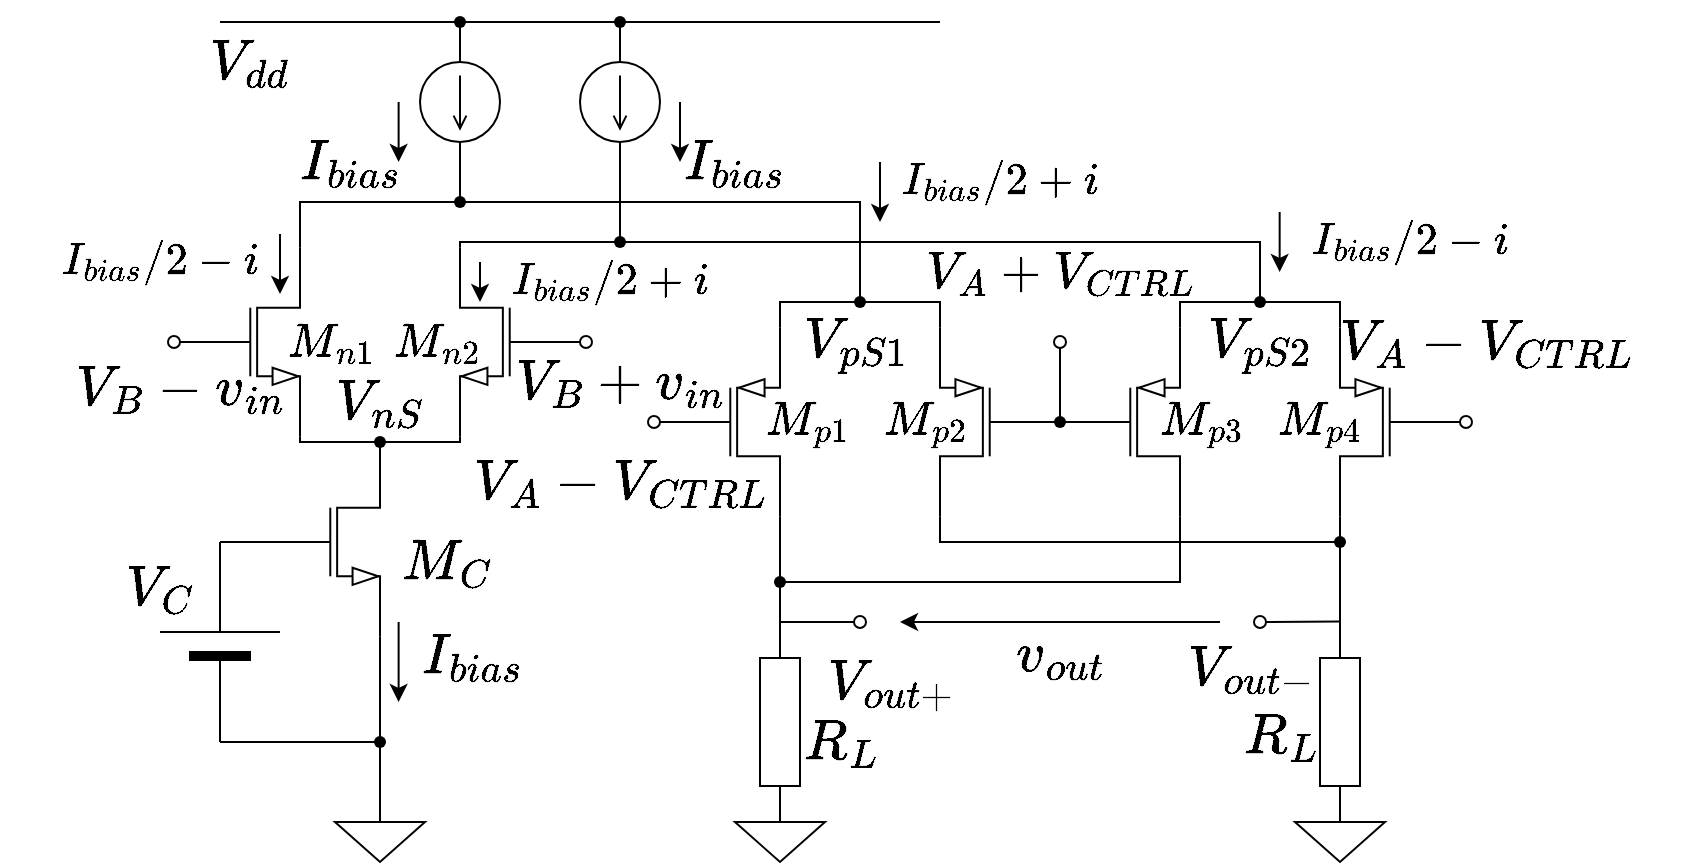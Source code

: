 <mxfile version="21.1.2" type="device">
  <diagram name="ページ1" id="6QW9j_EPjuSqzMXPCzot">
    <mxGraphModel dx="810" dy="473" grid="1" gridSize="10" guides="1" tooltips="1" connect="1" arrows="1" fold="1" page="1" pageScale="1" pageWidth="827" pageHeight="1169" background="none" math="1" shadow="0">
      <root>
        <mxCell id="0" />
        <mxCell id="1" parent="0" />
        <mxCell id="KFqN8hZaLGipmnxOwUzy-65" value="&lt;font style=&quot;font-size: 24px;&quot;&gt;`v_{out}`&lt;/font&gt;" style="text;html=1;align=center;verticalAlign=middle;resizable=0;points=[];autosize=1;strokeColor=none;fillColor=none;fontSize=11;fontFamily=Helvetica;fontColor=default;" parent="1" vertex="1">
          <mxGeometry x="485" y="497" width="110" height="40" as="geometry" />
        </mxCell>
        <mxCell id="KFqN8hZaLGipmnxOwUzy-1" value="" style="endArrow=none;html=1;rounded=0;" parent="1" edge="1">
          <mxGeometry width="50" height="50" relative="1" as="geometry">
            <mxPoint x="120" y="200" as="sourcePoint" />
            <mxPoint x="480" y="200" as="targetPoint" />
          </mxGeometry>
        </mxCell>
        <mxCell id="KFqN8hZaLGipmnxOwUzy-30" style="edgeStyle=orthogonalEdgeStyle;shape=connector;rounded=0;orthogonalLoop=1;jettySize=auto;html=1;exitX=1;exitY=1;exitDx=0;exitDy=0;exitPerimeter=0;entryX=1;entryY=1;entryDx=0;entryDy=0;entryPerimeter=0;labelBackgroundColor=default;strokeColor=default;fontFamily=Helvetica;fontSize=11;fontColor=default;endArrow=none;endFill=0;" parent="1" source="KFqN8hZaLGipmnxOwUzy-3" target="KFqN8hZaLGipmnxOwUzy-5" edge="1">
          <mxGeometry relative="1" as="geometry">
            <Array as="points">
              <mxPoint x="160" y="410" />
              <mxPoint x="240" y="410" />
            </Array>
          </mxGeometry>
        </mxCell>
        <mxCell id="KFqN8hZaLGipmnxOwUzy-49" style="edgeStyle=orthogonalEdgeStyle;shape=connector;rounded=0;orthogonalLoop=1;jettySize=auto;html=1;exitX=1;exitY=0;exitDx=0;exitDy=0;exitPerimeter=0;labelBackgroundColor=default;strokeColor=default;fontFamily=Helvetica;fontSize=11;fontColor=default;endArrow=none;endFill=0;" parent="1" source="KFqN8hZaLGipmnxOwUzy-3" edge="1">
          <mxGeometry relative="1" as="geometry">
            <mxPoint x="440" y="340" as="targetPoint" />
            <Array as="points">
              <mxPoint x="160" y="290" />
              <mxPoint x="440" y="290" />
            </Array>
          </mxGeometry>
        </mxCell>
        <mxCell id="KFqN8hZaLGipmnxOwUzy-3" value="" style="verticalLabelPosition=bottom;shadow=0;dashed=0;align=center;html=1;verticalAlign=top;shape=mxgraph.electrical.transistors.nmos;pointerEvents=1;" parent="1" vertex="1">
          <mxGeometry x="100" y="310" width="60" height="100" as="geometry" />
        </mxCell>
        <mxCell id="KFqN8hZaLGipmnxOwUzy-12" style="edgeStyle=orthogonalEdgeStyle;rounded=0;orthogonalLoop=1;jettySize=auto;html=1;exitX=1;exitY=0;exitDx=0;exitDy=0;exitPerimeter=0;entryX=1;entryY=0;entryDx=0;entryDy=0;entryPerimeter=0;endArrow=none;endFill=0;" parent="1" source="KFqN8hZaLGipmnxOwUzy-4" target="KFqN8hZaLGipmnxOwUzy-7" edge="1">
          <mxGeometry relative="1" as="geometry">
            <Array as="points">
              <mxPoint x="400" y="340" />
              <mxPoint x="480" y="340" />
            </Array>
          </mxGeometry>
        </mxCell>
        <mxCell id="KFqN8hZaLGipmnxOwUzy-16" style="edgeStyle=orthogonalEdgeStyle;shape=connector;rounded=0;orthogonalLoop=1;jettySize=auto;html=1;exitX=1;exitY=1;exitDx=0;exitDy=0;exitPerimeter=0;entryX=0;entryY=0.5;entryDx=0;entryDy=0;entryPerimeter=0;labelBackgroundColor=default;strokeColor=default;fontFamily=Helvetica;fontSize=11;fontColor=default;endArrow=none;endFill=0;" parent="1" source="KFqN8hZaLGipmnxOwUzy-4" target="KFqN8hZaLGipmnxOwUzy-14" edge="1">
          <mxGeometry relative="1" as="geometry" />
        </mxCell>
        <mxCell id="KFqN8hZaLGipmnxOwUzy-4" value="" style="verticalLabelPosition=bottom;shadow=0;dashed=0;align=center;html=1;verticalAlign=top;shape=mxgraph.electrical.transistors.pmos;pointerEvents=1;" parent="1" vertex="1">
          <mxGeometry x="340" y="350" width="60" height="100" as="geometry" />
        </mxCell>
        <mxCell id="KFqN8hZaLGipmnxOwUzy-48" style="edgeStyle=orthogonalEdgeStyle;shape=connector;rounded=0;orthogonalLoop=1;jettySize=auto;html=1;exitX=1;exitY=0;exitDx=0;exitDy=0;exitPerimeter=0;entryX=0.5;entryY=0.357;entryDx=0;entryDy=0;entryPerimeter=0;labelBackgroundColor=default;strokeColor=default;fontFamily=Helvetica;fontSize=11;fontColor=default;endArrow=none;endFill=0;" parent="1" source="KFqN8hZaLGipmnxOwUzy-5" target="KFqN8hZaLGipmnxOwUzy-28" edge="1">
          <mxGeometry relative="1" as="geometry">
            <Array as="points">
              <mxPoint x="240" y="310" />
              <mxPoint x="640" y="310" />
            </Array>
          </mxGeometry>
        </mxCell>
        <mxCell id="KFqN8hZaLGipmnxOwUzy-5" value="" style="verticalLabelPosition=bottom;shadow=0;dashed=0;align=center;html=1;verticalAlign=top;shape=mxgraph.electrical.transistors.nmos;pointerEvents=1;flipH=1;" parent="1" vertex="1">
          <mxGeometry x="240" y="310" width="60" height="100" as="geometry" />
        </mxCell>
        <mxCell id="KFqN8hZaLGipmnxOwUzy-31" style="edgeStyle=orthogonalEdgeStyle;shape=connector;rounded=0;orthogonalLoop=1;jettySize=auto;html=1;exitX=1;exitY=0;exitDx=0;exitDy=0;exitPerimeter=0;labelBackgroundColor=default;strokeColor=default;fontFamily=Helvetica;fontSize=11;fontColor=default;endArrow=none;endFill=0;" parent="1" source="KFqN8hZaLGipmnxOwUzy-6" edge="1">
          <mxGeometry relative="1" as="geometry">
            <mxPoint x="200.01" y="412.832" as="targetPoint" />
            <Array as="points">
              <mxPoint x="200" y="410" />
              <mxPoint x="200" y="410" />
            </Array>
          </mxGeometry>
        </mxCell>
        <mxCell id="KFqN8hZaLGipmnxOwUzy-34" style="edgeStyle=orthogonalEdgeStyle;shape=connector;rounded=0;orthogonalLoop=1;jettySize=auto;html=1;exitX=1;exitY=1;exitDx=0;exitDy=0;exitPerimeter=0;entryX=0.5;entryY=0;entryDx=0;entryDy=0;entryPerimeter=0;labelBackgroundColor=default;strokeColor=default;fontFamily=Helvetica;fontSize=11;fontColor=default;endArrow=none;endFill=0;" parent="1" source="KFqN8hZaLGipmnxOwUzy-6" target="KFqN8hZaLGipmnxOwUzy-33" edge="1">
          <mxGeometry relative="1" as="geometry" />
        </mxCell>
        <mxCell id="KFqN8hZaLGipmnxOwUzy-6" value="" style="verticalLabelPosition=bottom;shadow=0;dashed=0;align=center;html=1;verticalAlign=top;shape=mxgraph.electrical.transistors.nmos;pointerEvents=1;" parent="1" vertex="1">
          <mxGeometry x="140" y="410" width="60" height="100" as="geometry" />
        </mxCell>
        <mxCell id="KFqN8hZaLGipmnxOwUzy-18" style="edgeStyle=orthogonalEdgeStyle;shape=connector;rounded=0;orthogonalLoop=1;jettySize=auto;html=1;exitX=1;exitY=1;exitDx=0;exitDy=0;exitPerimeter=0;labelBackgroundColor=default;strokeColor=default;fontFamily=Helvetica;fontSize=11;fontColor=default;endArrow=none;endFill=0;" parent="1" source="KFqN8hZaLGipmnxOwUzy-7" edge="1">
          <mxGeometry relative="1" as="geometry">
            <mxPoint x="680" y="460" as="targetPoint" />
            <Array as="points">
              <mxPoint x="480" y="460" />
            </Array>
          </mxGeometry>
        </mxCell>
        <mxCell id="KFqN8hZaLGipmnxOwUzy-7" value="" style="verticalLabelPosition=bottom;shadow=0;dashed=0;align=center;html=1;verticalAlign=top;shape=mxgraph.electrical.transistors.pmos;pointerEvents=1;direction=east;flipH=1;" parent="1" vertex="1">
          <mxGeometry x="480" y="350" width="60" height="100" as="geometry" />
        </mxCell>
        <mxCell id="KFqN8hZaLGipmnxOwUzy-13" style="edgeStyle=orthogonalEdgeStyle;shape=connector;rounded=0;orthogonalLoop=1;jettySize=auto;html=1;exitX=1;exitY=0;exitDx=0;exitDy=0;exitPerimeter=0;entryX=1;entryY=0;entryDx=0;entryDy=0;entryPerimeter=0;labelBackgroundColor=default;strokeColor=default;fontFamily=Helvetica;fontSize=11;fontColor=default;endArrow=none;endFill=0;" parent="1" source="KFqN8hZaLGipmnxOwUzy-8" target="KFqN8hZaLGipmnxOwUzy-9" edge="1">
          <mxGeometry relative="1" as="geometry">
            <Array as="points">
              <mxPoint x="600" y="340" />
              <mxPoint x="680" y="340" />
            </Array>
          </mxGeometry>
        </mxCell>
        <mxCell id="KFqN8hZaLGipmnxOwUzy-19" style="edgeStyle=orthogonalEdgeStyle;shape=connector;rounded=0;orthogonalLoop=1;jettySize=auto;html=1;exitX=1;exitY=1;exitDx=0;exitDy=0;exitPerimeter=0;labelBackgroundColor=default;strokeColor=default;fontFamily=Helvetica;fontSize=11;fontColor=default;endArrow=none;endFill=0;" parent="1" source="KFqN8hZaLGipmnxOwUzy-8" edge="1">
          <mxGeometry relative="1" as="geometry">
            <mxPoint x="400" y="480" as="targetPoint" />
            <Array as="points">
              <mxPoint x="600" y="480" />
            </Array>
          </mxGeometry>
        </mxCell>
        <mxCell id="KFqN8hZaLGipmnxOwUzy-8" value="" style="verticalLabelPosition=bottom;shadow=0;dashed=0;align=center;html=1;verticalAlign=top;shape=mxgraph.electrical.transistors.pmos;pointerEvents=1;" parent="1" vertex="1">
          <mxGeometry x="540" y="350" width="60" height="100" as="geometry" />
        </mxCell>
        <mxCell id="KFqN8hZaLGipmnxOwUzy-17" style="edgeStyle=orthogonalEdgeStyle;shape=connector;rounded=0;orthogonalLoop=1;jettySize=auto;html=1;exitX=1;exitY=1;exitDx=0;exitDy=0;exitPerimeter=0;entryX=0;entryY=0.5;entryDx=0;entryDy=0;entryPerimeter=0;labelBackgroundColor=default;strokeColor=default;fontFamily=Helvetica;fontSize=11;fontColor=default;endArrow=none;endFill=0;" parent="1" source="KFqN8hZaLGipmnxOwUzy-9" target="KFqN8hZaLGipmnxOwUzy-15" edge="1">
          <mxGeometry relative="1" as="geometry" />
        </mxCell>
        <mxCell id="KFqN8hZaLGipmnxOwUzy-9" value="" style="verticalLabelPosition=bottom;shadow=0;dashed=0;align=center;html=1;verticalAlign=top;shape=mxgraph.electrical.transistors.pmos;pointerEvents=1;direction=east;flipH=1;" parent="1" vertex="1">
          <mxGeometry x="680" y="350" width="60" height="100" as="geometry" />
        </mxCell>
        <mxCell id="KFqN8hZaLGipmnxOwUzy-38" style="edgeStyle=orthogonalEdgeStyle;shape=connector;rounded=0;orthogonalLoop=1;jettySize=auto;html=1;exitX=0.5;exitY=1;exitDx=0;exitDy=0;exitPerimeter=0;labelBackgroundColor=default;strokeColor=default;fontFamily=Helvetica;fontSize=11;fontColor=default;endArrow=none;endFill=0;" parent="1" source="KFqN8hZaLGipmnxOwUzy-10" edge="1">
          <mxGeometry relative="1" as="geometry">
            <mxPoint x="240" y="290" as="targetPoint" />
          </mxGeometry>
        </mxCell>
        <mxCell id="KFqN8hZaLGipmnxOwUzy-40" style="edgeStyle=orthogonalEdgeStyle;shape=connector;rounded=0;orthogonalLoop=1;jettySize=auto;html=1;exitX=0.5;exitY=0;exitDx=0;exitDy=0;exitPerimeter=0;labelBackgroundColor=default;strokeColor=default;fontFamily=Helvetica;fontSize=11;fontColor=default;endArrow=none;endFill=0;" parent="1" source="KFqN8hZaLGipmnxOwUzy-10" edge="1">
          <mxGeometry relative="1" as="geometry">
            <mxPoint x="240" y="200" as="targetPoint" />
          </mxGeometry>
        </mxCell>
        <mxCell id="KFqN8hZaLGipmnxOwUzy-10" value="" style="pointerEvents=1;verticalLabelPosition=bottom;shadow=0;dashed=0;align=center;html=1;verticalAlign=top;shape=mxgraph.electrical.signal_sources.source;aspect=fixed;points=[[0.5,0,0],[1,0.5,0],[0.5,1,0],[0,0.5,0]];elSignalType=dc2;" parent="1" vertex="1">
          <mxGeometry x="220" y="220" width="40" height="40" as="geometry" />
        </mxCell>
        <mxCell id="KFqN8hZaLGipmnxOwUzy-39" style="edgeStyle=orthogonalEdgeStyle;shape=connector;rounded=0;orthogonalLoop=1;jettySize=auto;html=1;exitX=0.5;exitY=1;exitDx=0;exitDy=0;exitPerimeter=0;labelBackgroundColor=default;strokeColor=default;fontFamily=Helvetica;fontSize=11;fontColor=default;endArrow=none;endFill=0;" parent="1" source="KFqN8hZaLGipmnxOwUzy-11" edge="1">
          <mxGeometry relative="1" as="geometry">
            <mxPoint x="320" y="310" as="targetPoint" />
          </mxGeometry>
        </mxCell>
        <mxCell id="KFqN8hZaLGipmnxOwUzy-41" style="edgeStyle=orthogonalEdgeStyle;shape=connector;rounded=0;orthogonalLoop=1;jettySize=auto;html=1;exitX=0.5;exitY=0;exitDx=0;exitDy=0;exitPerimeter=0;labelBackgroundColor=default;strokeColor=default;fontFamily=Helvetica;fontSize=11;fontColor=default;endArrow=none;endFill=0;" parent="1" source="KFqN8hZaLGipmnxOwUzy-11" edge="1">
          <mxGeometry relative="1" as="geometry">
            <mxPoint x="320" y="200" as="targetPoint" />
          </mxGeometry>
        </mxCell>
        <mxCell id="KFqN8hZaLGipmnxOwUzy-11" value="" style="pointerEvents=1;verticalLabelPosition=bottom;shadow=0;dashed=0;align=center;html=1;verticalAlign=top;shape=mxgraph.electrical.signal_sources.source;aspect=fixed;points=[[0.5,0,0],[1,0.5,0],[0.5,1,0],[0,0.5,0]];elSignalType=dc2;" parent="1" vertex="1">
          <mxGeometry x="300" y="220" width="40" height="40" as="geometry" />
        </mxCell>
        <mxCell id="KFqN8hZaLGipmnxOwUzy-14" value="" style="pointerEvents=1;verticalLabelPosition=bottom;shadow=0;dashed=0;align=center;html=1;verticalAlign=top;shape=mxgraph.electrical.resistors.resistor_1;fontFamily=Helvetica;fontSize=11;fontColor=default;direction=south;" parent="1" vertex="1">
          <mxGeometry x="390" y="500" width="20" height="100" as="geometry" />
        </mxCell>
        <mxCell id="KFqN8hZaLGipmnxOwUzy-15" value="" style="pointerEvents=1;verticalLabelPosition=bottom;shadow=0;dashed=0;align=center;html=1;verticalAlign=top;shape=mxgraph.electrical.resistors.resistor_1;fontFamily=Helvetica;fontSize=11;fontColor=default;direction=south;" parent="1" vertex="1">
          <mxGeometry x="670" y="500" width="20" height="100" as="geometry" />
        </mxCell>
        <mxCell id="KFqN8hZaLGipmnxOwUzy-57" style="edgeStyle=orthogonalEdgeStyle;shape=connector;rounded=0;orthogonalLoop=1;jettySize=auto;html=1;exitX=0.5;exitY=0;exitDx=0;exitDy=0;exitPerimeter=0;entryX=1;entryY=0.5;entryDx=0;entryDy=0;entryPerimeter=0;labelBackgroundColor=default;strokeColor=default;fontFamily=Helvetica;fontSize=11;fontColor=default;endArrow=none;endFill=0;" parent="1" source="KFqN8hZaLGipmnxOwUzy-20" target="KFqN8hZaLGipmnxOwUzy-14" edge="1">
          <mxGeometry relative="1" as="geometry" />
        </mxCell>
        <mxCell id="KFqN8hZaLGipmnxOwUzy-20" value="" style="pointerEvents=1;verticalLabelPosition=bottom;shadow=0;dashed=0;align=center;html=1;verticalAlign=top;shape=mxgraph.electrical.signal_sources.signal_ground;fontFamily=Helvetica;fontSize=11;fontColor=default;" parent="1" vertex="1">
          <mxGeometry x="377.5" y="590" width="45" height="30" as="geometry" />
        </mxCell>
        <mxCell id="KFqN8hZaLGipmnxOwUzy-21" value="" style="shape=waypoint;sketch=0;fillStyle=solid;size=6;pointerEvents=1;points=[];fillColor=none;resizable=0;rotatable=0;perimeter=centerPerimeter;snapToPoint=1;fontFamily=Helvetica;fontSize=11;fontColor=default;" parent="1" vertex="1">
          <mxGeometry x="390" y="470" width="20" height="20" as="geometry" />
        </mxCell>
        <mxCell id="KFqN8hZaLGipmnxOwUzy-22" value="" style="shape=waypoint;sketch=0;fillStyle=solid;size=6;pointerEvents=1;points=[];fillColor=none;resizable=0;rotatable=0;perimeter=centerPerimeter;snapToPoint=1;fontFamily=Helvetica;fontSize=11;fontColor=default;" parent="1" vertex="1">
          <mxGeometry x="670" y="450" width="20" height="20" as="geometry" />
        </mxCell>
        <mxCell id="KFqN8hZaLGipmnxOwUzy-58" style="edgeStyle=orthogonalEdgeStyle;shape=connector;rounded=0;orthogonalLoop=1;jettySize=auto;html=1;exitX=0.5;exitY=0;exitDx=0;exitDy=0;exitPerimeter=0;entryX=1;entryY=0.5;entryDx=0;entryDy=0;entryPerimeter=0;labelBackgroundColor=default;strokeColor=default;fontFamily=Helvetica;fontSize=11;fontColor=default;endArrow=none;endFill=0;" parent="1" source="KFqN8hZaLGipmnxOwUzy-24" target="KFqN8hZaLGipmnxOwUzy-15" edge="1">
          <mxGeometry relative="1" as="geometry" />
        </mxCell>
        <mxCell id="KFqN8hZaLGipmnxOwUzy-24" value="" style="pointerEvents=1;verticalLabelPosition=bottom;shadow=0;dashed=0;align=center;html=1;verticalAlign=top;shape=mxgraph.electrical.signal_sources.signal_ground;fontFamily=Helvetica;fontSize=11;fontColor=default;" parent="1" vertex="1">
          <mxGeometry x="657.5" y="590" width="45" height="30" as="geometry" />
        </mxCell>
        <mxCell id="KFqN8hZaLGipmnxOwUzy-27" value="" style="shape=waypoint;sketch=0;fillStyle=solid;size=6;pointerEvents=1;points=[];fillColor=none;resizable=0;rotatable=0;perimeter=centerPerimeter;snapToPoint=1;fontFamily=Helvetica;fontSize=11;fontColor=default;" parent="1" vertex="1">
          <mxGeometry x="430" y="330" width="20" height="20" as="geometry" />
        </mxCell>
        <mxCell id="KFqN8hZaLGipmnxOwUzy-28" value="" style="shape=waypoint;sketch=0;fillStyle=solid;size=6;pointerEvents=1;points=[];fillColor=none;resizable=0;rotatable=0;perimeter=centerPerimeter;snapToPoint=1;fontFamily=Helvetica;fontSize=11;fontColor=default;" parent="1" vertex="1">
          <mxGeometry x="630" y="330" width="20" height="20" as="geometry" />
        </mxCell>
        <mxCell id="KFqN8hZaLGipmnxOwUzy-35" style="edgeStyle=orthogonalEdgeStyle;shape=connector;rounded=0;orthogonalLoop=1;jettySize=auto;html=1;exitX=1;exitY=0.5;exitDx=0;exitDy=0;exitPerimeter=0;entryX=0;entryY=0.5;entryDx=0;entryDy=0;entryPerimeter=0;labelBackgroundColor=default;strokeColor=default;fontFamily=Helvetica;fontSize=11;fontColor=default;endArrow=none;endFill=0;" parent="1" source="KFqN8hZaLGipmnxOwUzy-29" target="KFqN8hZaLGipmnxOwUzy-6" edge="1">
          <mxGeometry relative="1" as="geometry" />
        </mxCell>
        <mxCell id="KFqN8hZaLGipmnxOwUzy-36" style="edgeStyle=orthogonalEdgeStyle;shape=connector;rounded=0;orthogonalLoop=1;jettySize=auto;html=1;exitX=0;exitY=0.5;exitDx=0;exitDy=0;exitPerimeter=0;labelBackgroundColor=default;strokeColor=default;fontFamily=Helvetica;fontSize=11;fontColor=default;endArrow=none;endFill=0;" parent="1" source="KFqN8hZaLGipmnxOwUzy-29" edge="1">
          <mxGeometry relative="1" as="geometry">
            <mxPoint x="200" y="560" as="targetPoint" />
            <Array as="points">
              <mxPoint x="150" y="560" />
              <mxPoint x="150" y="560" />
            </Array>
          </mxGeometry>
        </mxCell>
        <mxCell id="KFqN8hZaLGipmnxOwUzy-29" value="" style="verticalLabelPosition=bottom;shadow=0;dashed=0;align=center;fillColor=strokeColor;html=1;verticalAlign=top;strokeWidth=1;shape=mxgraph.electrical.miscellaneous.monocell_battery;fontFamily=Helvetica;fontSize=11;fontColor=default;direction=north;" parent="1" vertex="1">
          <mxGeometry x="90" y="460" width="60" height="100" as="geometry" />
        </mxCell>
        <mxCell id="KFqN8hZaLGipmnxOwUzy-32" value="" style="shape=waypoint;sketch=0;fillStyle=solid;size=6;pointerEvents=1;points=[];fillColor=none;resizable=0;rotatable=0;perimeter=centerPerimeter;snapToPoint=1;fontFamily=Helvetica;fontSize=11;fontColor=default;" parent="1" vertex="1">
          <mxGeometry x="190" y="400" width="20" height="20" as="geometry" />
        </mxCell>
        <mxCell id="KFqN8hZaLGipmnxOwUzy-33" value="" style="pointerEvents=1;verticalLabelPosition=bottom;shadow=0;dashed=0;align=center;html=1;verticalAlign=top;shape=mxgraph.electrical.signal_sources.signal_ground;fontFamily=Helvetica;fontSize=11;fontColor=default;" parent="1" vertex="1">
          <mxGeometry x="177.5" y="590" width="45" height="30" as="geometry" />
        </mxCell>
        <mxCell id="KFqN8hZaLGipmnxOwUzy-37" value="" style="shape=waypoint;sketch=0;fillStyle=solid;size=6;pointerEvents=1;points=[];fillColor=none;resizable=0;rotatable=0;perimeter=centerPerimeter;snapToPoint=1;fontFamily=Helvetica;fontSize=11;fontColor=default;" parent="1" vertex="1">
          <mxGeometry x="190" y="550" width="20" height="20" as="geometry" />
        </mxCell>
        <mxCell id="KFqN8hZaLGipmnxOwUzy-42" value="" style="shape=waypoint;sketch=0;fillStyle=solid;size=6;pointerEvents=1;points=[];fillColor=none;resizable=0;rotatable=0;perimeter=centerPerimeter;snapToPoint=1;fontFamily=Helvetica;fontSize=11;fontColor=default;" parent="1" vertex="1">
          <mxGeometry x="310" y="300" width="20" height="20" as="geometry" />
        </mxCell>
        <mxCell id="KFqN8hZaLGipmnxOwUzy-43" value="" style="shape=waypoint;sketch=0;fillStyle=solid;size=6;pointerEvents=1;points=[];fillColor=none;resizable=0;rotatable=0;perimeter=centerPerimeter;snapToPoint=1;fontFamily=Helvetica;fontSize=11;fontColor=default;" parent="1" vertex="1">
          <mxGeometry x="230" y="280" width="20" height="20" as="geometry" />
        </mxCell>
        <mxCell id="KFqN8hZaLGipmnxOwUzy-44" value="" style="shape=waypoint;sketch=0;fillStyle=solid;size=6;pointerEvents=1;points=[];fillColor=none;resizable=0;rotatable=0;perimeter=centerPerimeter;snapToPoint=1;fontFamily=Helvetica;fontSize=11;fontColor=default;" parent="1" vertex="1">
          <mxGeometry x="230" y="190" width="20" height="20" as="geometry" />
        </mxCell>
        <mxCell id="KFqN8hZaLGipmnxOwUzy-45" value="" style="shape=waypoint;sketch=0;fillStyle=solid;size=6;pointerEvents=1;points=[];fillColor=none;resizable=0;rotatable=0;perimeter=centerPerimeter;snapToPoint=1;fontFamily=Helvetica;fontSize=11;fontColor=default;" parent="1" vertex="1">
          <mxGeometry x="310" y="190" width="20" height="20" as="geometry" />
        </mxCell>
        <mxCell id="KFqN8hZaLGipmnxOwUzy-51" style="edgeStyle=orthogonalEdgeStyle;shape=connector;rounded=0;orthogonalLoop=1;jettySize=auto;html=1;exitX=0.5;exitY=1;exitDx=0;exitDy=0;entryX=0;entryY=0.5;entryDx=0;entryDy=0;entryPerimeter=0;labelBackgroundColor=default;strokeColor=default;fontFamily=Helvetica;fontSize=11;fontColor=default;endArrow=none;endFill=0;" parent="1" source="KFqN8hZaLGipmnxOwUzy-50" target="KFqN8hZaLGipmnxOwUzy-8" edge="1">
          <mxGeometry relative="1" as="geometry" />
        </mxCell>
        <mxCell id="KFqN8hZaLGipmnxOwUzy-50" value="" style="verticalLabelPosition=bottom;shadow=0;dashed=0;align=center;html=1;verticalAlign=top;strokeWidth=1;shape=ellipse;perimeter=ellipsePerimeter;fontFamily=Helvetica;fontSize=11;fontColor=default;aspect=fixed;" parent="1" vertex="1">
          <mxGeometry x="537" y="357" width="6" height="6" as="geometry" />
        </mxCell>
        <mxCell id="KFqN8hZaLGipmnxOwUzy-52" value="" style="shape=waypoint;sketch=0;fillStyle=solid;size=6;pointerEvents=1;points=[];fillColor=none;resizable=0;rotatable=0;perimeter=centerPerimeter;snapToPoint=1;fontFamily=Helvetica;fontSize=11;fontColor=default;" parent="1" vertex="1">
          <mxGeometry x="530" y="390" width="20" height="20" as="geometry" />
        </mxCell>
        <mxCell id="KFqN8hZaLGipmnxOwUzy-53" value="" style="verticalLabelPosition=bottom;shadow=0;dashed=0;align=center;html=1;verticalAlign=top;strokeWidth=1;shape=ellipse;perimeter=ellipsePerimeter;fontFamily=Helvetica;fontSize=11;fontColor=default;aspect=fixed;" parent="1" vertex="1">
          <mxGeometry x="334" y="397" width="6" height="6" as="geometry" />
        </mxCell>
        <mxCell id="KFqN8hZaLGipmnxOwUzy-54" value="" style="verticalLabelPosition=bottom;shadow=0;dashed=0;align=center;html=1;verticalAlign=top;strokeWidth=1;shape=ellipse;perimeter=ellipsePerimeter;fontFamily=Helvetica;fontSize=11;fontColor=default;aspect=fixed;" parent="1" vertex="1">
          <mxGeometry x="740" y="397" width="6" height="6" as="geometry" />
        </mxCell>
        <mxCell id="KFqN8hZaLGipmnxOwUzy-55" value="" style="verticalLabelPosition=bottom;shadow=0;dashed=0;align=center;html=1;verticalAlign=top;strokeWidth=1;shape=ellipse;perimeter=ellipsePerimeter;fontFamily=Helvetica;fontSize=11;fontColor=default;aspect=fixed;" parent="1" vertex="1">
          <mxGeometry x="300" y="357" width="6" height="6" as="geometry" />
        </mxCell>
        <mxCell id="KFqN8hZaLGipmnxOwUzy-56" value="" style="verticalLabelPosition=bottom;shadow=0;dashed=0;align=center;html=1;verticalAlign=top;strokeWidth=1;shape=ellipse;perimeter=ellipsePerimeter;fontFamily=Helvetica;fontSize=11;fontColor=default;aspect=fixed;" parent="1" vertex="1">
          <mxGeometry x="94" y="357" width="6" height="6" as="geometry" />
        </mxCell>
        <mxCell id="KFqN8hZaLGipmnxOwUzy-59" value="" style="endArrow=none;html=1;rounded=0;labelBackgroundColor=default;strokeColor=default;fontFamily=Helvetica;fontSize=11;fontColor=default;shape=connector;" parent="1" edge="1">
          <mxGeometry width="50" height="50" relative="1" as="geometry">
            <mxPoint x="400" y="500" as="sourcePoint" />
            <mxPoint x="440" y="500" as="targetPoint" />
          </mxGeometry>
        </mxCell>
        <mxCell id="KFqN8hZaLGipmnxOwUzy-60" value="" style="endArrow=none;html=1;rounded=0;labelBackgroundColor=default;strokeColor=default;fontFamily=Helvetica;fontSize=11;fontColor=default;shape=connector;" parent="1" source="KFqN8hZaLGipmnxOwUzy-62" edge="1">
          <mxGeometry width="50" height="50" relative="1" as="geometry">
            <mxPoint x="640" y="499.72" as="sourcePoint" />
            <mxPoint x="680" y="499.72" as="targetPoint" />
          </mxGeometry>
        </mxCell>
        <mxCell id="KFqN8hZaLGipmnxOwUzy-61" value="" style="verticalLabelPosition=bottom;shadow=0;dashed=0;align=center;html=1;verticalAlign=top;strokeWidth=1;shape=ellipse;perimeter=ellipsePerimeter;fontFamily=Helvetica;fontSize=11;fontColor=default;aspect=fixed;" parent="1" vertex="1">
          <mxGeometry x="437" y="497" width="6" height="6" as="geometry" />
        </mxCell>
        <mxCell id="KFqN8hZaLGipmnxOwUzy-63" value="" style="endArrow=none;html=1;rounded=0;labelBackgroundColor=default;strokeColor=default;fontFamily=Helvetica;fontSize=11;fontColor=default;shape=connector;" parent="1" target="KFqN8hZaLGipmnxOwUzy-62" edge="1">
          <mxGeometry width="50" height="50" relative="1" as="geometry">
            <mxPoint x="640" y="499.72" as="sourcePoint" />
            <mxPoint x="680" y="499.72" as="targetPoint" />
          </mxGeometry>
        </mxCell>
        <mxCell id="KFqN8hZaLGipmnxOwUzy-62" value="" style="verticalLabelPosition=bottom;shadow=0;dashed=0;align=center;html=1;verticalAlign=top;strokeWidth=1;shape=ellipse;perimeter=ellipsePerimeter;fontFamily=Helvetica;fontSize=11;fontColor=default;aspect=fixed;" parent="1" vertex="1">
          <mxGeometry x="637" y="497" width="6" height="6" as="geometry" />
        </mxCell>
        <mxCell id="KFqN8hZaLGipmnxOwUzy-64" value="" style="endArrow=classic;html=1;rounded=0;labelBackgroundColor=default;strokeColor=default;fontFamily=Helvetica;fontSize=11;fontColor=default;shape=connector;" parent="1" edge="1">
          <mxGeometry width="50" height="50" relative="1" as="geometry">
            <mxPoint x="620" y="500" as="sourcePoint" />
            <mxPoint x="460" y="500" as="targetPoint" />
          </mxGeometry>
        </mxCell>
        <mxCell id="KFqN8hZaLGipmnxOwUzy-66" value="&lt;font style=&quot;font-size: 24px;&quot;&gt;`R_{L}`&lt;/font&gt;" style="text;html=1;align=center;verticalAlign=middle;resizable=0;points=[];autosize=1;strokeColor=none;fillColor=none;fontSize=11;fontFamily=Helvetica;fontColor=default;" parent="1" vertex="1">
          <mxGeometry x="380" y="540" width="100" height="40" as="geometry" />
        </mxCell>
        <mxCell id="KFqN8hZaLGipmnxOwUzy-67" value="&lt;font style=&quot;font-size: 24px;&quot;&gt;`R_{L}`&lt;/font&gt;" style="text;html=1;align=center;verticalAlign=middle;resizable=0;points=[];autosize=1;strokeColor=none;fillColor=none;fontSize=11;fontFamily=Helvetica;fontColor=default;" parent="1" vertex="1">
          <mxGeometry x="600" y="537" width="100" height="40" as="geometry" />
        </mxCell>
        <mxCell id="KFqN8hZaLGipmnxOwUzy-68" value="&lt;font style=&quot;font-size: 22px;&quot;&gt;`V_{A}+V_{CTRL}`&lt;/font&gt;" style="text;html=1;align=center;verticalAlign=middle;resizable=0;points=[];autosize=1;strokeColor=none;fillColor=none;fontSize=11;fontFamily=Helvetica;fontColor=default;" parent="1" vertex="1">
          <mxGeometry x="435" y="306" width="210" height="40" as="geometry" />
        </mxCell>
        <mxCell id="KFqN8hZaLGipmnxOwUzy-69" value="&lt;font style=&quot;font-size: 24px;&quot;&gt;`V_{A}-V_{CTRL}`&lt;/font&gt;" style="text;html=1;align=center;verticalAlign=middle;resizable=0;points=[];autosize=1;strokeColor=none;fillColor=none;fontSize=11;fontFamily=Helvetica;fontColor=default;" parent="1" vertex="1">
          <mxGeometry x="210" y="410" width="220" height="40" as="geometry" />
        </mxCell>
        <mxCell id="KFqN8hZaLGipmnxOwUzy-70" value="&lt;font style=&quot;font-size: 24px;&quot;&gt;`V_{A}-V_{CTRL}`&lt;/font&gt;" style="text;html=1;align=center;verticalAlign=middle;resizable=0;points=[];autosize=1;strokeColor=none;fillColor=none;fontSize=11;fontFamily=Helvetica;fontColor=default;" parent="1" vertex="1">
          <mxGeometry x="643" y="340" width="220" height="40" as="geometry" />
        </mxCell>
        <mxCell id="KFqN8hZaLGipmnxOwUzy-71" value="&lt;font style=&quot;font-size: 24px;&quot;&gt;`V_{B}-v_{i n}`&lt;/font&gt;" style="text;html=1;align=center;verticalAlign=middle;resizable=0;points=[];autosize=1;strokeColor=none;fillColor=none;fontSize=11;fontFamily=Helvetica;fontColor=default;" parent="1" vertex="1">
          <mxGeometry x="10" y="363" width="180" height="40" as="geometry" />
        </mxCell>
        <mxCell id="KFqN8hZaLGipmnxOwUzy-72" value="&lt;font style=&quot;font-size: 24px;&quot;&gt;`V_{dd}`&lt;/font&gt;" style="text;html=1;align=center;verticalAlign=middle;resizable=0;points=[];autosize=1;strokeColor=none;fillColor=none;fontSize=11;fontFamily=Helvetica;fontColor=default;" parent="1" vertex="1">
          <mxGeometry x="80" y="200" width="110" height="40" as="geometry" />
        </mxCell>
        <mxCell id="KFqN8hZaLGipmnxOwUzy-73" value="&lt;span style=&quot;font-size: 24px;&quot;&gt;`V_{C}`&lt;/span&gt;" style="text;html=1;align=center;verticalAlign=middle;resizable=0;points=[];autosize=1;strokeColor=none;fillColor=none;fontSize=11;fontFamily=Helvetica;fontColor=default;" parent="1" vertex="1">
          <mxGeometry x="40" y="463" width="100" height="40" as="geometry" />
        </mxCell>
        <mxCell id="KFqN8hZaLGipmnxOwUzy-74" value="&lt;span style=&quot;font-size: 24px;&quot;&gt;`M_{C}`&lt;/span&gt;" style="text;html=1;align=center;verticalAlign=middle;resizable=0;points=[];autosize=1;strokeColor=none;fillColor=none;fontSize=11;fontFamily=Helvetica;fontColor=default;" parent="1" vertex="1">
          <mxGeometry x="177.5" y="450" width="110" height="40" as="geometry" />
        </mxCell>
        <mxCell id="KFqN8hZaLGipmnxOwUzy-75" value="&lt;span style=&quot;font-size: 20px;&quot;&gt;`M_{n1}`&lt;/span&gt;" style="text;html=1;align=center;verticalAlign=middle;resizable=0;points=[];autosize=1;strokeColor=none;fillColor=none;fontSize=20;fontFamily=Helvetica;fontColor=default;" parent="1" vertex="1">
          <mxGeometry x="125" y="340" width="100" height="40" as="geometry" />
        </mxCell>
        <mxCell id="KFqN8hZaLGipmnxOwUzy-76" value="&lt;span style=&quot;font-size: 20px;&quot;&gt;`M_{n2}`&lt;/span&gt;" style="text;html=1;align=center;verticalAlign=middle;resizable=0;points=[];autosize=1;strokeColor=none;fillColor=none;fontSize=20;fontFamily=Helvetica;fontColor=default;" parent="1" vertex="1">
          <mxGeometry x="177.5" y="340" width="100" height="40" as="geometry" />
        </mxCell>
        <mxCell id="KFqN8hZaLGipmnxOwUzy-77" value="&lt;span style=&quot;font-size: 20px;&quot;&gt;`M_{p1}`&lt;/span&gt;" style="text;html=1;align=center;verticalAlign=middle;resizable=0;points=[];autosize=1;strokeColor=none;fillColor=none;fontSize=20;fontFamily=Helvetica;fontColor=default;" parent="1" vertex="1">
          <mxGeometry x="363.5" y="380" width="100" height="40" as="geometry" />
        </mxCell>
        <mxCell id="KFqN8hZaLGipmnxOwUzy-78" value="&lt;span style=&quot;font-size: 20px;&quot;&gt;`M_{p2}`&lt;/span&gt;" style="text;html=1;align=center;verticalAlign=middle;resizable=0;points=[];autosize=1;strokeColor=none;fillColor=none;fontSize=20;fontFamily=Helvetica;fontColor=default;" parent="1" vertex="1">
          <mxGeometry x="422.5" y="380" width="100" height="40" as="geometry" />
        </mxCell>
        <mxCell id="KFqN8hZaLGipmnxOwUzy-79" value="&lt;span style=&quot;font-size: 20px;&quot;&gt;`M_{p4}`&lt;/span&gt;" style="text;html=1;align=center;verticalAlign=middle;resizable=0;points=[];autosize=1;strokeColor=none;fillColor=none;fontSize=20;fontFamily=Helvetica;fontColor=default;" parent="1" vertex="1">
          <mxGeometry x="619.5" y="380" width="100" height="40" as="geometry" />
        </mxCell>
        <mxCell id="KFqN8hZaLGipmnxOwUzy-80" value="&lt;span style=&quot;font-size: 20px;&quot;&gt;`M_{p3}`&lt;/span&gt;" style="text;html=1;align=center;verticalAlign=middle;resizable=0;points=[];autosize=1;strokeColor=none;fillColor=none;fontSize=20;fontFamily=Helvetica;fontColor=default;" parent="1" vertex="1">
          <mxGeometry x="560.5" y="380" width="100" height="40" as="geometry" />
        </mxCell>
        <mxCell id="jXJZtHDuZS4pVPomhX9Z-18" value="&lt;span style=&quot;font-size: 24px;&quot;&gt;`V_{nS}`&lt;/span&gt;" style="text;html=1;align=center;verticalAlign=middle;resizable=0;points=[];autosize=1;strokeColor=none;fillColor=none;fontSize=11;fontFamily=Helvetica;fontColor=default;" parent="1" vertex="1">
          <mxGeometry x="145" y="370" width="110" height="40" as="geometry" />
        </mxCell>
        <mxCell id="jXJZtHDuZS4pVPomhX9Z-19" value="&lt;span style=&quot;font-size: 24px;&quot;&gt;`V_{pS1}`&lt;/span&gt;" style="text;html=1;align=center;verticalAlign=middle;resizable=0;points=[];autosize=1;strokeColor=none;fillColor=none;fontSize=11;fontFamily=Helvetica;fontColor=default;" parent="1" vertex="1">
          <mxGeometry x="372.5" y="340" width="130" height="40" as="geometry" />
        </mxCell>
        <mxCell id="jXJZtHDuZS4pVPomhX9Z-20" value="&lt;span style=&quot;font-size: 24px;&quot;&gt;`V_{pS2}`&lt;/span&gt;" style="text;html=1;align=center;verticalAlign=middle;resizable=0;points=[];autosize=1;strokeColor=none;fillColor=none;fontSize=11;fontFamily=Helvetica;fontColor=default;" parent="1" vertex="1">
          <mxGeometry x="575" y="340" width="130" height="40" as="geometry" />
        </mxCell>
        <mxCell id="jXJZtHDuZS4pVPomhX9Z-21" value="&lt;span style=&quot;font-size: 24px;&quot;&gt;`V_{out-}`&lt;/span&gt;" style="text;html=1;align=center;verticalAlign=middle;resizable=0;points=[];autosize=1;strokeColor=none;fillColor=none;fontSize=11;fontFamily=Helvetica;fontColor=default;" parent="1" vertex="1">
          <mxGeometry x="570" y="503" width="130" height="40" as="geometry" />
        </mxCell>
        <mxCell id="jXJZtHDuZS4pVPomhX9Z-23" value="&lt;span style=&quot;font-size: 24px;&quot;&gt;`V_{out+}`&lt;/span&gt;" style="text;html=1;align=center;verticalAlign=middle;resizable=0;points=[];autosize=1;strokeColor=none;fillColor=none;fontSize=11;fontFamily=Helvetica;fontColor=default;" parent="1" vertex="1">
          <mxGeometry x="390" y="510" width="130" height="40" as="geometry" />
        </mxCell>
        <mxCell id="jXJZtHDuZS4pVPomhX9Z-24" value="&lt;font style=&quot;font-size: 24px;&quot;&gt;`V_{B}+v_{i n}`&lt;/font&gt;" style="text;html=1;align=center;verticalAlign=middle;resizable=0;points=[];autosize=1;strokeColor=none;fillColor=none;fontSize=11;fontFamily=Helvetica;fontColor=default;" parent="1" vertex="1">
          <mxGeometry x="230" y="360" width="180" height="40" as="geometry" />
        </mxCell>
        <mxCell id="eJ6VPdQpt5nklv8nxf46-1" value="" style="endArrow=classic;html=1;rounded=0;" parent="1" edge="1">
          <mxGeometry width="50" height="50" relative="1" as="geometry">
            <mxPoint x="209.31" y="240" as="sourcePoint" />
            <mxPoint x="209.31" y="270" as="targetPoint" />
          </mxGeometry>
        </mxCell>
        <mxCell id="eJ6VPdQpt5nklv8nxf46-2" value="" style="endArrow=classic;html=1;rounded=0;" parent="1" edge="1">
          <mxGeometry width="50" height="50" relative="1" as="geometry">
            <mxPoint x="350" y="240" as="sourcePoint" />
            <mxPoint x="350" y="270" as="targetPoint" />
          </mxGeometry>
        </mxCell>
        <mxCell id="eJ6VPdQpt5nklv8nxf46-3" value="&lt;span style=&quot;font-size: 24px;&quot;&gt;`I_{bias}`&lt;/span&gt;" style="text;html=1;align=center;verticalAlign=middle;resizable=0;points=[];autosize=1;strokeColor=none;fillColor=none;fontSize=11;fontFamily=Helvetica;fontColor=default;" parent="1" vertex="1">
          <mxGeometry x="125" y="250" width="120" height="40" as="geometry" />
        </mxCell>
        <mxCell id="eJ6VPdQpt5nklv8nxf46-5" value="&lt;span style=&quot;font-size: 24px;&quot;&gt;`I_{bias}`&lt;/span&gt;" style="text;html=1;align=center;verticalAlign=middle;resizable=0;points=[];autosize=1;strokeColor=none;fillColor=none;fontSize=11;fontFamily=Helvetica;fontColor=default;" parent="1" vertex="1">
          <mxGeometry x="317" y="250" width="120" height="40" as="geometry" />
        </mxCell>
        <mxCell id="9qM64ygTq06jUZPEfWJV-1" value="&lt;span style=&quot;font-size: 24px;&quot;&gt;`I_{bias}`&lt;/span&gt;" style="text;html=1;align=center;verticalAlign=middle;resizable=0;points=[];autosize=1;strokeColor=none;fillColor=none;fontSize=11;fontFamily=Helvetica;fontColor=default;" parent="1" vertex="1">
          <mxGeometry x="186" y="497" width="120" height="40" as="geometry" />
        </mxCell>
        <mxCell id="9qM64ygTq06jUZPEfWJV-2" value="" style="endArrow=classic;html=1;rounded=0;labelBackgroundColor=default;strokeColor=default;fontFamily=Helvetica;fontSize=11;fontColor=default;shape=connector;" parent="1" edge="1">
          <mxGeometry width="50" height="50" relative="1" as="geometry">
            <mxPoint x="209.31" y="500" as="sourcePoint" />
            <mxPoint x="209.31" y="540" as="targetPoint" />
          </mxGeometry>
        </mxCell>
        <mxCell id="Kgus4Ub_KTupAUlixAPq-1" value="" style="endArrow=classic;html=1;rounded=0;labelBackgroundColor=default;strokeColor=default;fontFamily=Helvetica;fontSize=11;fontColor=default;shape=connector;" edge="1" parent="1">
          <mxGeometry width="50" height="50" relative="1" as="geometry">
            <mxPoint x="150" y="306" as="sourcePoint" />
            <mxPoint x="150" y="336" as="targetPoint" />
          </mxGeometry>
        </mxCell>
        <mxCell id="Kgus4Ub_KTupAUlixAPq-2" value="" style="endArrow=classic;html=1;rounded=0;labelBackgroundColor=default;strokeColor=default;fontFamily=Helvetica;fontSize=11;fontColor=default;shape=connector;" edge="1" parent="1">
          <mxGeometry width="50" height="50" relative="1" as="geometry">
            <mxPoint x="250" y="320" as="sourcePoint" />
            <mxPoint x="250" y="340" as="targetPoint" />
          </mxGeometry>
        </mxCell>
        <mxCell id="Kgus4Ub_KTupAUlixAPq-3" value="&lt;font style=&quot;font-size: 19px;&quot;&gt;`I_{bias}&quot;/&quot; 2-i`&lt;/font&gt;" style="text;html=1;align=center;verticalAlign=middle;resizable=0;points=[];autosize=1;strokeColor=none;fillColor=none;fontSize=19;fontFamily=Helvetica;fontColor=default;" vertex="1" parent="1">
          <mxGeometry x="20" y="300" width="140" height="40" as="geometry" />
        </mxCell>
        <mxCell id="Kgus4Ub_KTupAUlixAPq-4" value="&lt;font style=&quot;font-size: 19px;&quot;&gt;`I_{bias}&quot;/&quot; 2+i`&lt;/font&gt;" style="text;html=1;align=center;verticalAlign=middle;resizable=0;points=[];autosize=1;strokeColor=none;fillColor=none;fontSize=19;fontFamily=Helvetica;fontColor=default;" vertex="1" parent="1">
          <mxGeometry x="240" y="310" width="150" height="40" as="geometry" />
        </mxCell>
        <mxCell id="Kgus4Ub_KTupAUlixAPq-5" value="" style="endArrow=classic;html=1;rounded=0;labelBackgroundColor=default;strokeColor=default;fontFamily=Helvetica;fontSize=11;fontColor=default;shape=connector;" edge="1" parent="1">
          <mxGeometry width="50" height="50" relative="1" as="geometry">
            <mxPoint x="450" y="270" as="sourcePoint" />
            <mxPoint x="450" y="300" as="targetPoint" />
          </mxGeometry>
        </mxCell>
        <mxCell id="Kgus4Ub_KTupAUlixAPq-6" value="" style="endArrow=classic;html=1;rounded=0;labelBackgroundColor=default;strokeColor=default;fontFamily=Helvetica;fontSize=11;fontColor=default;shape=connector;" edge="1" parent="1">
          <mxGeometry width="50" height="50" relative="1" as="geometry">
            <mxPoint x="649.83" y="295" as="sourcePoint" />
            <mxPoint x="649.83" y="325" as="targetPoint" />
          </mxGeometry>
        </mxCell>
        <mxCell id="Kgus4Ub_KTupAUlixAPq-7" value="&lt;font style=&quot;font-size: 19px;&quot;&gt;`I_{bias}&quot;/&quot; 2+i`&lt;/font&gt;" style="text;html=1;align=center;verticalAlign=middle;resizable=0;points=[];autosize=1;strokeColor=none;fillColor=none;fontSize=19;fontFamily=Helvetica;fontColor=default;" vertex="1" parent="1">
          <mxGeometry x="435" y="260" width="150" height="40" as="geometry" />
        </mxCell>
        <mxCell id="Kgus4Ub_KTupAUlixAPq-8" value="&lt;font style=&quot;font-size: 19px;&quot;&gt;`I_{bias}&quot;/&quot; 2-i`&lt;/font&gt;" style="text;html=1;align=center;verticalAlign=middle;resizable=0;points=[];autosize=1;strokeColor=none;fillColor=none;fontSize=19;fontFamily=Helvetica;fontColor=default;" vertex="1" parent="1">
          <mxGeometry x="645" y="290" width="140" height="40" as="geometry" />
        </mxCell>
      </root>
    </mxGraphModel>
  </diagram>
</mxfile>
